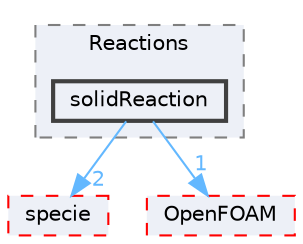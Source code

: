 digraph "src/thermophysicalModels/solidSpecie/reaction/Reactions/solidReaction"
{
 // LATEX_PDF_SIZE
  bgcolor="transparent";
  edge [fontname=Helvetica,fontsize=10,labelfontname=Helvetica,labelfontsize=10];
  node [fontname=Helvetica,fontsize=10,shape=box,height=0.2,width=0.4];
  compound=true
  subgraph clusterdir_b569cc86f2d59b27bc88e3982ef0e12a {
    graph [ bgcolor="#edf0f7", pencolor="grey50", label="Reactions", fontname=Helvetica,fontsize=10 style="filled,dashed", URL="dir_b569cc86f2d59b27bc88e3982ef0e12a.html",tooltip=""]
  dir_082a9904360112dbb6b4aaabff27a9ab [label="solidReaction", fillcolor="#edf0f7", color="grey25", style="filled,bold", URL="dir_082a9904360112dbb6b4aaabff27a9ab.html",tooltip=""];
  }
  dir_5c4bf53b114f4c9237cd4ef0431fc9bd [label="specie", fillcolor="#edf0f7", color="red", style="filled,dashed", URL="dir_5c4bf53b114f4c9237cd4ef0431fc9bd.html",tooltip=""];
  dir_c5473ff19b20e6ec4dfe5c310b3778a8 [label="OpenFOAM", fillcolor="#edf0f7", color="red", style="filled,dashed", URL="dir_c5473ff19b20e6ec4dfe5c310b3778a8.html",tooltip=""];
  dir_082a9904360112dbb6b4aaabff27a9ab->dir_5c4bf53b114f4c9237cd4ef0431fc9bd [headlabel="2", labeldistance=1.5 headhref="dir_003640_003683.html" href="dir_003640_003683.html" color="steelblue1" fontcolor="steelblue1"];
  dir_082a9904360112dbb6b4aaabff27a9ab->dir_c5473ff19b20e6ec4dfe5c310b3778a8 [headlabel="1", labeldistance=1.5 headhref="dir_003640_002695.html" href="dir_003640_002695.html" color="steelblue1" fontcolor="steelblue1"];
}
